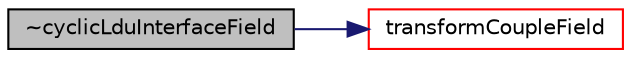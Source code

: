digraph "~cyclicLduInterfaceField"
{
  bgcolor="transparent";
  edge [fontname="Helvetica",fontsize="10",labelfontname="Helvetica",labelfontsize="10"];
  node [fontname="Helvetica",fontsize="10",shape=record];
  rankdir="LR";
  Node1 [label="~cyclicLduInterfaceField",height=0.2,width=0.4,color="black", fillcolor="grey75", style="filled", fontcolor="black"];
  Node1 -> Node2 [color="midnightblue",fontsize="10",style="solid",fontname="Helvetica"];
  Node2 [label="transformCoupleField",height=0.2,width=0.4,color="red",URL="$a00489.html#aa655b8ec61590cb366dc249e0aeb2434",tooltip="Transform given patch field. "];
}
